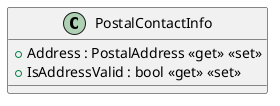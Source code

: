@startuml
class PostalContactInfo {
    + Address : PostalAddress <<get>> <<set>>
    + IsAddressValid : bool <<get>> <<set>>
}
@enduml
